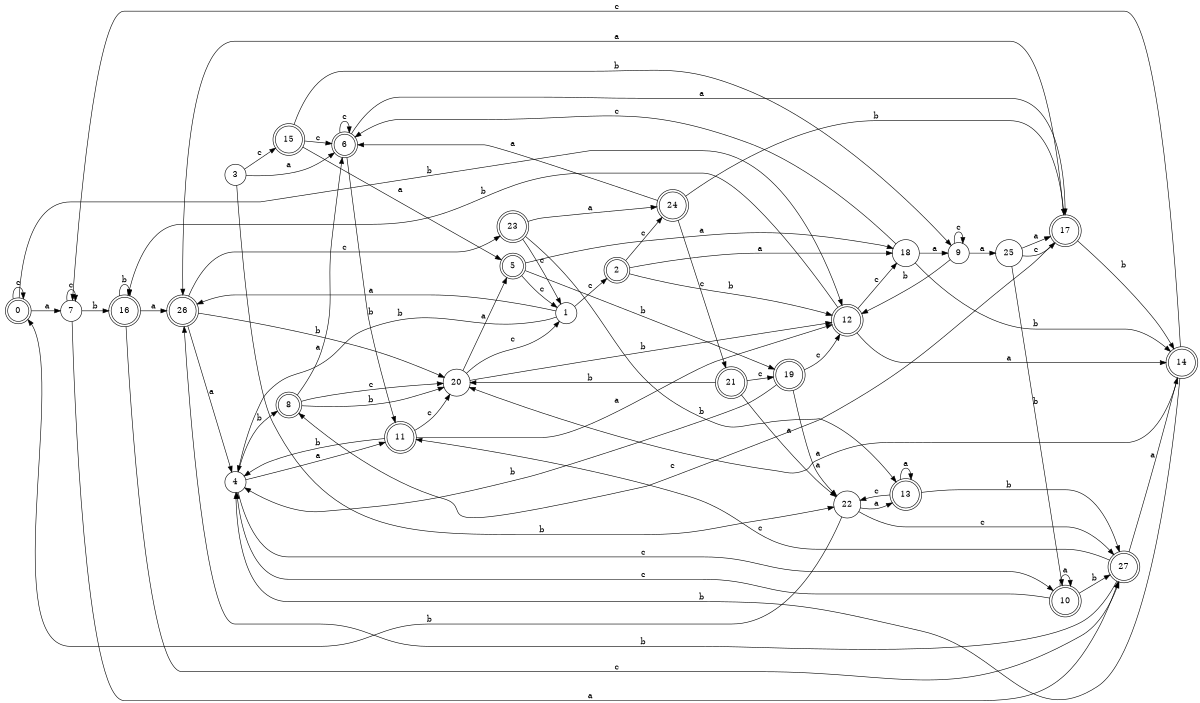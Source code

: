 digraph n23_4 {
__start0 [label="" shape="none"];

rankdir=LR;
size="8,5";

s0 [style="rounded,filled", color="black", fillcolor="white" shape="doublecircle", label="0"];
s1 [style="filled", color="black", fillcolor="white" shape="circle", label="1"];
s2 [style="rounded,filled", color="black", fillcolor="white" shape="doublecircle", label="2"];
s3 [style="filled", color="black", fillcolor="white" shape="circle", label="3"];
s4 [style="filled", color="black", fillcolor="white" shape="circle", label="4"];
s5 [style="rounded,filled", color="black", fillcolor="white" shape="doublecircle", label="5"];
s6 [style="rounded,filled", color="black", fillcolor="white" shape="doublecircle", label="6"];
s7 [style="filled", color="black", fillcolor="white" shape="circle", label="7"];
s8 [style="rounded,filled", color="black", fillcolor="white" shape="doublecircle", label="8"];
s9 [style="filled", color="black", fillcolor="white" shape="circle", label="9"];
s10 [style="rounded,filled", color="black", fillcolor="white" shape="doublecircle", label="10"];
s11 [style="rounded,filled", color="black", fillcolor="white" shape="doublecircle", label="11"];
s12 [style="rounded,filled", color="black", fillcolor="white" shape="doublecircle", label="12"];
s13 [style="rounded,filled", color="black", fillcolor="white" shape="doublecircle", label="13"];
s14 [style="rounded,filled", color="black", fillcolor="white" shape="doublecircle", label="14"];
s15 [style="rounded,filled", color="black", fillcolor="white" shape="doublecircle", label="15"];
s16 [style="rounded,filled", color="black", fillcolor="white" shape="doublecircle", label="16"];
s17 [style="rounded,filled", color="black", fillcolor="white" shape="doublecircle", label="17"];
s18 [style="filled", color="black", fillcolor="white" shape="circle", label="18"];
s19 [style="rounded,filled", color="black", fillcolor="white" shape="doublecircle", label="19"];
s20 [style="filled", color="black", fillcolor="white" shape="circle", label="20"];
s21 [style="rounded,filled", color="black", fillcolor="white" shape="doublecircle", label="21"];
s22 [style="filled", color="black", fillcolor="white" shape="circle", label="22"];
s23 [style="rounded,filled", color="black", fillcolor="white" shape="doublecircle", label="23"];
s24 [style="rounded,filled", color="black", fillcolor="white" shape="doublecircle", label="24"];
s25 [style="filled", color="black", fillcolor="white" shape="circle", label="25"];
s26 [style="rounded,filled", color="black", fillcolor="white" shape="doublecircle", label="26"];
s27 [style="rounded,filled", color="black", fillcolor="white" shape="doublecircle", label="27"];
s0 -> s7 [label="a"];
s0 -> s12 [label="b"];
s0 -> s0 [label="c"];
s1 -> s26 [label="a"];
s1 -> s4 [label="b"];
s1 -> s2 [label="c"];
s2 -> s18 [label="a"];
s2 -> s12 [label="b"];
s2 -> s24 [label="c"];
s3 -> s6 [label="a"];
s3 -> s22 [label="b"];
s3 -> s15 [label="c"];
s4 -> s11 [label="a"];
s4 -> s8 [label="b"];
s4 -> s10 [label="c"];
s5 -> s18 [label="a"];
s5 -> s19 [label="b"];
s5 -> s1 [label="c"];
s6 -> s17 [label="a"];
s6 -> s11 [label="b"];
s6 -> s6 [label="c"];
s7 -> s27 [label="a"];
s7 -> s16 [label="b"];
s7 -> s7 [label="c"];
s8 -> s6 [label="a"];
s8 -> s20 [label="b"];
s8 -> s20 [label="c"];
s9 -> s25 [label="a"];
s9 -> s12 [label="b"];
s9 -> s9 [label="c"];
s10 -> s10 [label="a"];
s10 -> s27 [label="b"];
s10 -> s4 [label="c"];
s11 -> s12 [label="a"];
s11 -> s4 [label="b"];
s11 -> s20 [label="c"];
s12 -> s14 [label="a"];
s12 -> s16 [label="b"];
s12 -> s18 [label="c"];
s13 -> s13 [label="a"];
s13 -> s27 [label="b"];
s13 -> s22 [label="c"];
s14 -> s20 [label="a"];
s14 -> s4 [label="b"];
s14 -> s7 [label="c"];
s15 -> s5 [label="a"];
s15 -> s9 [label="b"];
s15 -> s6 [label="c"];
s16 -> s26 [label="a"];
s16 -> s16 [label="b"];
s16 -> s27 [label="c"];
s17 -> s26 [label="a"];
s17 -> s14 [label="b"];
s17 -> s8 [label="c"];
s18 -> s9 [label="a"];
s18 -> s14 [label="b"];
s18 -> s6 [label="c"];
s19 -> s22 [label="a"];
s19 -> s4 [label="b"];
s19 -> s12 [label="c"];
s20 -> s5 [label="a"];
s20 -> s12 [label="b"];
s20 -> s1 [label="c"];
s21 -> s22 [label="a"];
s21 -> s20 [label="b"];
s21 -> s19 [label="c"];
s22 -> s13 [label="a"];
s22 -> s0 [label="b"];
s22 -> s27 [label="c"];
s23 -> s24 [label="a"];
s23 -> s13 [label="b"];
s23 -> s1 [label="c"];
s24 -> s6 [label="a"];
s24 -> s17 [label="b"];
s24 -> s21 [label="c"];
s25 -> s17 [label="a"];
s25 -> s10 [label="b"];
s25 -> s17 [label="c"];
s26 -> s4 [label="a"];
s26 -> s20 [label="b"];
s26 -> s23 [label="c"];
s27 -> s14 [label="a"];
s27 -> s26 [label="b"];
s27 -> s11 [label="c"];

}